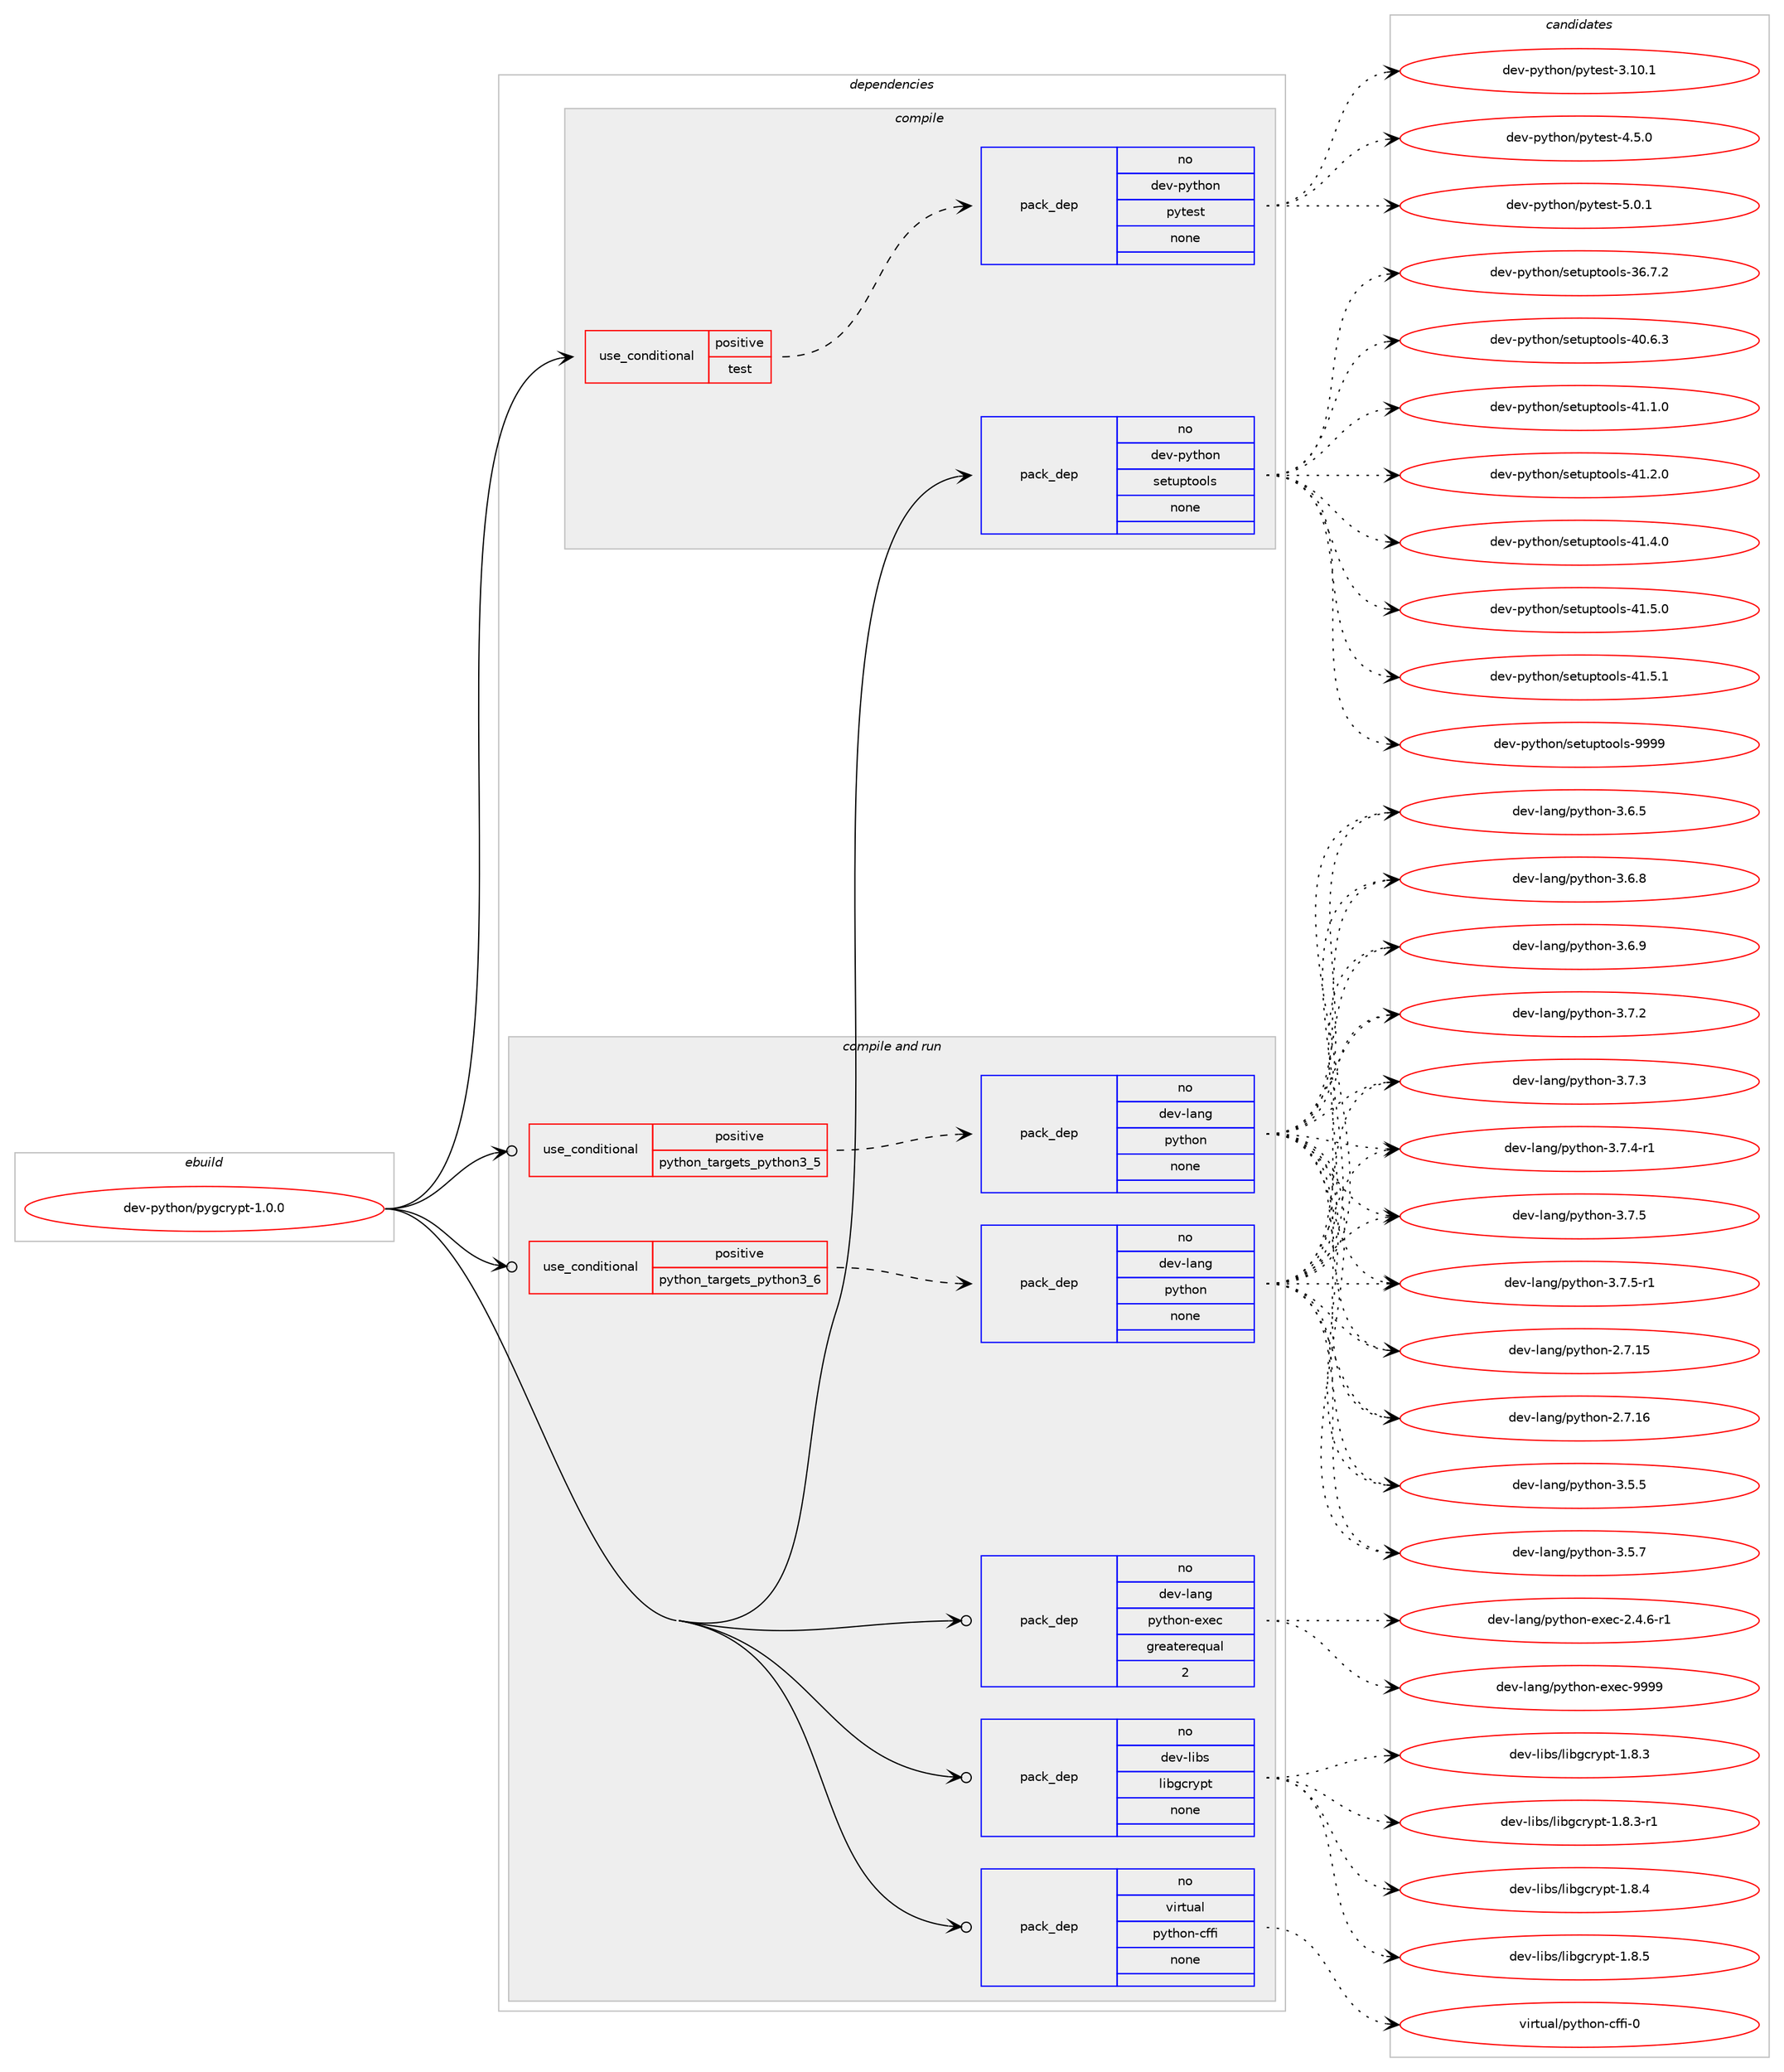 digraph prolog {

# *************
# Graph options
# *************

newrank=true;
concentrate=true;
compound=true;
graph [rankdir=LR,fontname=Helvetica,fontsize=10,ranksep=1.5];#, ranksep=2.5, nodesep=0.2];
edge  [arrowhead=vee];
node  [fontname=Helvetica,fontsize=10];

# **********
# The ebuild
# **********

subgraph cluster_leftcol {
color=gray;
rank=same;
label=<<i>ebuild</i>>;
id [label="dev-python/pygcrypt-1.0.0", color=red, width=4, href="../dev-python/pygcrypt-1.0.0.svg"];
}

# ****************
# The dependencies
# ****************

subgraph cluster_midcol {
color=gray;
label=<<i>dependencies</i>>;
subgraph cluster_compile {
fillcolor="#eeeeee";
style=filled;
label=<<i>compile</i>>;
subgraph cond145912 {
dependency625963 [label=<<TABLE BORDER="0" CELLBORDER="1" CELLSPACING="0" CELLPADDING="4"><TR><TD ROWSPAN="3" CELLPADDING="10">use_conditional</TD></TR><TR><TD>positive</TD></TR><TR><TD>test</TD></TR></TABLE>>, shape=none, color=red];
subgraph pack468207 {
dependency625964 [label=<<TABLE BORDER="0" CELLBORDER="1" CELLSPACING="0" CELLPADDING="4" WIDTH="220"><TR><TD ROWSPAN="6" CELLPADDING="30">pack_dep</TD></TR><TR><TD WIDTH="110">no</TD></TR><TR><TD>dev-python</TD></TR><TR><TD>pytest</TD></TR><TR><TD>none</TD></TR><TR><TD></TD></TR></TABLE>>, shape=none, color=blue];
}
dependency625963:e -> dependency625964:w [weight=20,style="dashed",arrowhead="vee"];
}
id:e -> dependency625963:w [weight=20,style="solid",arrowhead="vee"];
subgraph pack468208 {
dependency625965 [label=<<TABLE BORDER="0" CELLBORDER="1" CELLSPACING="0" CELLPADDING="4" WIDTH="220"><TR><TD ROWSPAN="6" CELLPADDING="30">pack_dep</TD></TR><TR><TD WIDTH="110">no</TD></TR><TR><TD>dev-python</TD></TR><TR><TD>setuptools</TD></TR><TR><TD>none</TD></TR><TR><TD></TD></TR></TABLE>>, shape=none, color=blue];
}
id:e -> dependency625965:w [weight=20,style="solid",arrowhead="vee"];
}
subgraph cluster_compileandrun {
fillcolor="#eeeeee";
style=filled;
label=<<i>compile and run</i>>;
subgraph cond145913 {
dependency625966 [label=<<TABLE BORDER="0" CELLBORDER="1" CELLSPACING="0" CELLPADDING="4"><TR><TD ROWSPAN="3" CELLPADDING="10">use_conditional</TD></TR><TR><TD>positive</TD></TR><TR><TD>python_targets_python3_5</TD></TR></TABLE>>, shape=none, color=red];
subgraph pack468209 {
dependency625967 [label=<<TABLE BORDER="0" CELLBORDER="1" CELLSPACING="0" CELLPADDING="4" WIDTH="220"><TR><TD ROWSPAN="6" CELLPADDING="30">pack_dep</TD></TR><TR><TD WIDTH="110">no</TD></TR><TR><TD>dev-lang</TD></TR><TR><TD>python</TD></TR><TR><TD>none</TD></TR><TR><TD></TD></TR></TABLE>>, shape=none, color=blue];
}
dependency625966:e -> dependency625967:w [weight=20,style="dashed",arrowhead="vee"];
}
id:e -> dependency625966:w [weight=20,style="solid",arrowhead="odotvee"];
subgraph cond145914 {
dependency625968 [label=<<TABLE BORDER="0" CELLBORDER="1" CELLSPACING="0" CELLPADDING="4"><TR><TD ROWSPAN="3" CELLPADDING="10">use_conditional</TD></TR><TR><TD>positive</TD></TR><TR><TD>python_targets_python3_6</TD></TR></TABLE>>, shape=none, color=red];
subgraph pack468210 {
dependency625969 [label=<<TABLE BORDER="0" CELLBORDER="1" CELLSPACING="0" CELLPADDING="4" WIDTH="220"><TR><TD ROWSPAN="6" CELLPADDING="30">pack_dep</TD></TR><TR><TD WIDTH="110">no</TD></TR><TR><TD>dev-lang</TD></TR><TR><TD>python</TD></TR><TR><TD>none</TD></TR><TR><TD></TD></TR></TABLE>>, shape=none, color=blue];
}
dependency625968:e -> dependency625969:w [weight=20,style="dashed",arrowhead="vee"];
}
id:e -> dependency625968:w [weight=20,style="solid",arrowhead="odotvee"];
subgraph pack468211 {
dependency625970 [label=<<TABLE BORDER="0" CELLBORDER="1" CELLSPACING="0" CELLPADDING="4" WIDTH="220"><TR><TD ROWSPAN="6" CELLPADDING="30">pack_dep</TD></TR><TR><TD WIDTH="110">no</TD></TR><TR><TD>dev-lang</TD></TR><TR><TD>python-exec</TD></TR><TR><TD>greaterequal</TD></TR><TR><TD>2</TD></TR></TABLE>>, shape=none, color=blue];
}
id:e -> dependency625970:w [weight=20,style="solid",arrowhead="odotvee"];
subgraph pack468212 {
dependency625971 [label=<<TABLE BORDER="0" CELLBORDER="1" CELLSPACING="0" CELLPADDING="4" WIDTH="220"><TR><TD ROWSPAN="6" CELLPADDING="30">pack_dep</TD></TR><TR><TD WIDTH="110">no</TD></TR><TR><TD>dev-libs</TD></TR><TR><TD>libgcrypt</TD></TR><TR><TD>none</TD></TR><TR><TD></TD></TR></TABLE>>, shape=none, color=blue];
}
id:e -> dependency625971:w [weight=20,style="solid",arrowhead="odotvee"];
subgraph pack468213 {
dependency625972 [label=<<TABLE BORDER="0" CELLBORDER="1" CELLSPACING="0" CELLPADDING="4" WIDTH="220"><TR><TD ROWSPAN="6" CELLPADDING="30">pack_dep</TD></TR><TR><TD WIDTH="110">no</TD></TR><TR><TD>virtual</TD></TR><TR><TD>python-cffi</TD></TR><TR><TD>none</TD></TR><TR><TD></TD></TR></TABLE>>, shape=none, color=blue];
}
id:e -> dependency625972:w [weight=20,style="solid",arrowhead="odotvee"];
}
subgraph cluster_run {
fillcolor="#eeeeee";
style=filled;
label=<<i>run</i>>;
}
}

# **************
# The candidates
# **************

subgraph cluster_choices {
rank=same;
color=gray;
label=<<i>candidates</i>>;

subgraph choice468207 {
color=black;
nodesep=1;
choice100101118451121211161041111104711212111610111511645514649484649 [label="dev-python/pytest-3.10.1", color=red, width=4,href="../dev-python/pytest-3.10.1.svg"];
choice1001011184511212111610411111047112121116101115116455246534648 [label="dev-python/pytest-4.5.0", color=red, width=4,href="../dev-python/pytest-4.5.0.svg"];
choice1001011184511212111610411111047112121116101115116455346484649 [label="dev-python/pytest-5.0.1", color=red, width=4,href="../dev-python/pytest-5.0.1.svg"];
dependency625964:e -> choice100101118451121211161041111104711212111610111511645514649484649:w [style=dotted,weight="100"];
dependency625964:e -> choice1001011184511212111610411111047112121116101115116455246534648:w [style=dotted,weight="100"];
dependency625964:e -> choice1001011184511212111610411111047112121116101115116455346484649:w [style=dotted,weight="100"];
}
subgraph choice468208 {
color=black;
nodesep=1;
choice100101118451121211161041111104711510111611711211611111110811545515446554650 [label="dev-python/setuptools-36.7.2", color=red, width=4,href="../dev-python/setuptools-36.7.2.svg"];
choice100101118451121211161041111104711510111611711211611111110811545524846544651 [label="dev-python/setuptools-40.6.3", color=red, width=4,href="../dev-python/setuptools-40.6.3.svg"];
choice100101118451121211161041111104711510111611711211611111110811545524946494648 [label="dev-python/setuptools-41.1.0", color=red, width=4,href="../dev-python/setuptools-41.1.0.svg"];
choice100101118451121211161041111104711510111611711211611111110811545524946504648 [label="dev-python/setuptools-41.2.0", color=red, width=4,href="../dev-python/setuptools-41.2.0.svg"];
choice100101118451121211161041111104711510111611711211611111110811545524946524648 [label="dev-python/setuptools-41.4.0", color=red, width=4,href="../dev-python/setuptools-41.4.0.svg"];
choice100101118451121211161041111104711510111611711211611111110811545524946534648 [label="dev-python/setuptools-41.5.0", color=red, width=4,href="../dev-python/setuptools-41.5.0.svg"];
choice100101118451121211161041111104711510111611711211611111110811545524946534649 [label="dev-python/setuptools-41.5.1", color=red, width=4,href="../dev-python/setuptools-41.5.1.svg"];
choice10010111845112121116104111110471151011161171121161111111081154557575757 [label="dev-python/setuptools-9999", color=red, width=4,href="../dev-python/setuptools-9999.svg"];
dependency625965:e -> choice100101118451121211161041111104711510111611711211611111110811545515446554650:w [style=dotted,weight="100"];
dependency625965:e -> choice100101118451121211161041111104711510111611711211611111110811545524846544651:w [style=dotted,weight="100"];
dependency625965:e -> choice100101118451121211161041111104711510111611711211611111110811545524946494648:w [style=dotted,weight="100"];
dependency625965:e -> choice100101118451121211161041111104711510111611711211611111110811545524946504648:w [style=dotted,weight="100"];
dependency625965:e -> choice100101118451121211161041111104711510111611711211611111110811545524946524648:w [style=dotted,weight="100"];
dependency625965:e -> choice100101118451121211161041111104711510111611711211611111110811545524946534648:w [style=dotted,weight="100"];
dependency625965:e -> choice100101118451121211161041111104711510111611711211611111110811545524946534649:w [style=dotted,weight="100"];
dependency625965:e -> choice10010111845112121116104111110471151011161171121161111111081154557575757:w [style=dotted,weight="100"];
}
subgraph choice468209 {
color=black;
nodesep=1;
choice10010111845108971101034711212111610411111045504655464953 [label="dev-lang/python-2.7.15", color=red, width=4,href="../dev-lang/python-2.7.15.svg"];
choice10010111845108971101034711212111610411111045504655464954 [label="dev-lang/python-2.7.16", color=red, width=4,href="../dev-lang/python-2.7.16.svg"];
choice100101118451089711010347112121116104111110455146534653 [label="dev-lang/python-3.5.5", color=red, width=4,href="../dev-lang/python-3.5.5.svg"];
choice100101118451089711010347112121116104111110455146534655 [label="dev-lang/python-3.5.7", color=red, width=4,href="../dev-lang/python-3.5.7.svg"];
choice100101118451089711010347112121116104111110455146544653 [label="dev-lang/python-3.6.5", color=red, width=4,href="../dev-lang/python-3.6.5.svg"];
choice100101118451089711010347112121116104111110455146544656 [label="dev-lang/python-3.6.8", color=red, width=4,href="../dev-lang/python-3.6.8.svg"];
choice100101118451089711010347112121116104111110455146544657 [label="dev-lang/python-3.6.9", color=red, width=4,href="../dev-lang/python-3.6.9.svg"];
choice100101118451089711010347112121116104111110455146554650 [label="dev-lang/python-3.7.2", color=red, width=4,href="../dev-lang/python-3.7.2.svg"];
choice100101118451089711010347112121116104111110455146554651 [label="dev-lang/python-3.7.3", color=red, width=4,href="../dev-lang/python-3.7.3.svg"];
choice1001011184510897110103471121211161041111104551465546524511449 [label="dev-lang/python-3.7.4-r1", color=red, width=4,href="../dev-lang/python-3.7.4-r1.svg"];
choice100101118451089711010347112121116104111110455146554653 [label="dev-lang/python-3.7.5", color=red, width=4,href="../dev-lang/python-3.7.5.svg"];
choice1001011184510897110103471121211161041111104551465546534511449 [label="dev-lang/python-3.7.5-r1", color=red, width=4,href="../dev-lang/python-3.7.5-r1.svg"];
dependency625967:e -> choice10010111845108971101034711212111610411111045504655464953:w [style=dotted,weight="100"];
dependency625967:e -> choice10010111845108971101034711212111610411111045504655464954:w [style=dotted,weight="100"];
dependency625967:e -> choice100101118451089711010347112121116104111110455146534653:w [style=dotted,weight="100"];
dependency625967:e -> choice100101118451089711010347112121116104111110455146534655:w [style=dotted,weight="100"];
dependency625967:e -> choice100101118451089711010347112121116104111110455146544653:w [style=dotted,weight="100"];
dependency625967:e -> choice100101118451089711010347112121116104111110455146544656:w [style=dotted,weight="100"];
dependency625967:e -> choice100101118451089711010347112121116104111110455146544657:w [style=dotted,weight="100"];
dependency625967:e -> choice100101118451089711010347112121116104111110455146554650:w [style=dotted,weight="100"];
dependency625967:e -> choice100101118451089711010347112121116104111110455146554651:w [style=dotted,weight="100"];
dependency625967:e -> choice1001011184510897110103471121211161041111104551465546524511449:w [style=dotted,weight="100"];
dependency625967:e -> choice100101118451089711010347112121116104111110455146554653:w [style=dotted,weight="100"];
dependency625967:e -> choice1001011184510897110103471121211161041111104551465546534511449:w [style=dotted,weight="100"];
}
subgraph choice468210 {
color=black;
nodesep=1;
choice10010111845108971101034711212111610411111045504655464953 [label="dev-lang/python-2.7.15", color=red, width=4,href="../dev-lang/python-2.7.15.svg"];
choice10010111845108971101034711212111610411111045504655464954 [label="dev-lang/python-2.7.16", color=red, width=4,href="../dev-lang/python-2.7.16.svg"];
choice100101118451089711010347112121116104111110455146534653 [label="dev-lang/python-3.5.5", color=red, width=4,href="../dev-lang/python-3.5.5.svg"];
choice100101118451089711010347112121116104111110455146534655 [label="dev-lang/python-3.5.7", color=red, width=4,href="../dev-lang/python-3.5.7.svg"];
choice100101118451089711010347112121116104111110455146544653 [label="dev-lang/python-3.6.5", color=red, width=4,href="../dev-lang/python-3.6.5.svg"];
choice100101118451089711010347112121116104111110455146544656 [label="dev-lang/python-3.6.8", color=red, width=4,href="../dev-lang/python-3.6.8.svg"];
choice100101118451089711010347112121116104111110455146544657 [label="dev-lang/python-3.6.9", color=red, width=4,href="../dev-lang/python-3.6.9.svg"];
choice100101118451089711010347112121116104111110455146554650 [label="dev-lang/python-3.7.2", color=red, width=4,href="../dev-lang/python-3.7.2.svg"];
choice100101118451089711010347112121116104111110455146554651 [label="dev-lang/python-3.7.3", color=red, width=4,href="../dev-lang/python-3.7.3.svg"];
choice1001011184510897110103471121211161041111104551465546524511449 [label="dev-lang/python-3.7.4-r1", color=red, width=4,href="../dev-lang/python-3.7.4-r1.svg"];
choice100101118451089711010347112121116104111110455146554653 [label="dev-lang/python-3.7.5", color=red, width=4,href="../dev-lang/python-3.7.5.svg"];
choice1001011184510897110103471121211161041111104551465546534511449 [label="dev-lang/python-3.7.5-r1", color=red, width=4,href="../dev-lang/python-3.7.5-r1.svg"];
dependency625969:e -> choice10010111845108971101034711212111610411111045504655464953:w [style=dotted,weight="100"];
dependency625969:e -> choice10010111845108971101034711212111610411111045504655464954:w [style=dotted,weight="100"];
dependency625969:e -> choice100101118451089711010347112121116104111110455146534653:w [style=dotted,weight="100"];
dependency625969:e -> choice100101118451089711010347112121116104111110455146534655:w [style=dotted,weight="100"];
dependency625969:e -> choice100101118451089711010347112121116104111110455146544653:w [style=dotted,weight="100"];
dependency625969:e -> choice100101118451089711010347112121116104111110455146544656:w [style=dotted,weight="100"];
dependency625969:e -> choice100101118451089711010347112121116104111110455146544657:w [style=dotted,weight="100"];
dependency625969:e -> choice100101118451089711010347112121116104111110455146554650:w [style=dotted,weight="100"];
dependency625969:e -> choice100101118451089711010347112121116104111110455146554651:w [style=dotted,weight="100"];
dependency625969:e -> choice1001011184510897110103471121211161041111104551465546524511449:w [style=dotted,weight="100"];
dependency625969:e -> choice100101118451089711010347112121116104111110455146554653:w [style=dotted,weight="100"];
dependency625969:e -> choice1001011184510897110103471121211161041111104551465546534511449:w [style=dotted,weight="100"];
}
subgraph choice468211 {
color=black;
nodesep=1;
choice10010111845108971101034711212111610411111045101120101994550465246544511449 [label="dev-lang/python-exec-2.4.6-r1", color=red, width=4,href="../dev-lang/python-exec-2.4.6-r1.svg"];
choice10010111845108971101034711212111610411111045101120101994557575757 [label="dev-lang/python-exec-9999", color=red, width=4,href="../dev-lang/python-exec-9999.svg"];
dependency625970:e -> choice10010111845108971101034711212111610411111045101120101994550465246544511449:w [style=dotted,weight="100"];
dependency625970:e -> choice10010111845108971101034711212111610411111045101120101994557575757:w [style=dotted,weight="100"];
}
subgraph choice468212 {
color=black;
nodesep=1;
choice1001011184510810598115471081059810399114121112116454946564651 [label="dev-libs/libgcrypt-1.8.3", color=red, width=4,href="../dev-libs/libgcrypt-1.8.3.svg"];
choice10010111845108105981154710810598103991141211121164549465646514511449 [label="dev-libs/libgcrypt-1.8.3-r1", color=red, width=4,href="../dev-libs/libgcrypt-1.8.3-r1.svg"];
choice1001011184510810598115471081059810399114121112116454946564652 [label="dev-libs/libgcrypt-1.8.4", color=red, width=4,href="../dev-libs/libgcrypt-1.8.4.svg"];
choice1001011184510810598115471081059810399114121112116454946564653 [label="dev-libs/libgcrypt-1.8.5", color=red, width=4,href="../dev-libs/libgcrypt-1.8.5.svg"];
dependency625971:e -> choice1001011184510810598115471081059810399114121112116454946564651:w [style=dotted,weight="100"];
dependency625971:e -> choice10010111845108105981154710810598103991141211121164549465646514511449:w [style=dotted,weight="100"];
dependency625971:e -> choice1001011184510810598115471081059810399114121112116454946564652:w [style=dotted,weight="100"];
dependency625971:e -> choice1001011184510810598115471081059810399114121112116454946564653:w [style=dotted,weight="100"];
}
subgraph choice468213 {
color=black;
nodesep=1;
choice118105114116117971084711212111610411111045991021021054548 [label="virtual/python-cffi-0", color=red, width=4,href="../virtual/python-cffi-0.svg"];
dependency625972:e -> choice118105114116117971084711212111610411111045991021021054548:w [style=dotted,weight="100"];
}
}

}
